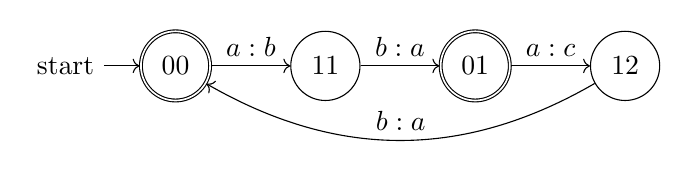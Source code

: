 \begin{tikzpicture}
    \node[state,initial,accepting] (00) {00};
    \node[state] (11) [right=of 00] {11};
    \node[state,accepting] (01) [right=of 11] {01};
    \node[state] (12) [right=of 01] {12};

    \path[->] (00) edge node [above] {$a:b$} (11)
              (11) edge node [above] {$b:a$} (01)
              (01) edge node [above] {$a:c$} (12)
              (12) edge [bend left] node [above] {$b:a$} (00)
              ;
\end{tikzpicture}

